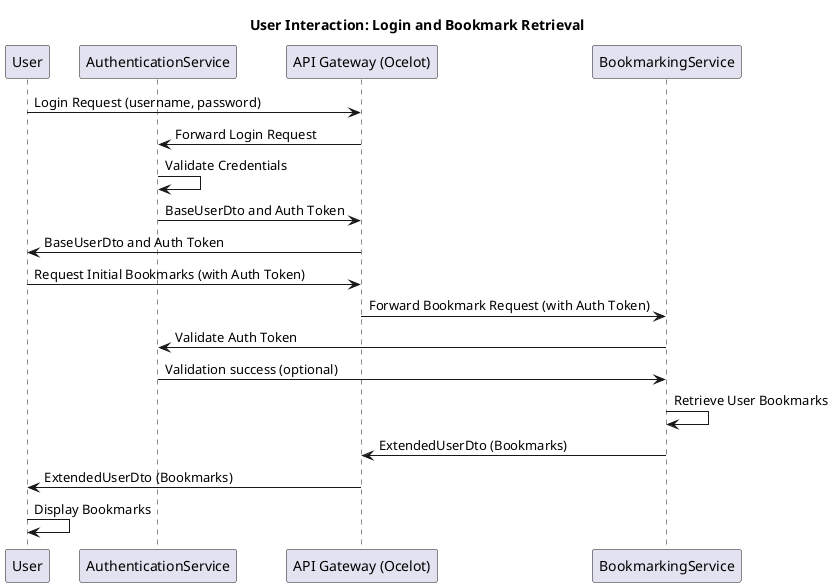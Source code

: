 @startuml
title User Interaction: Login and Bookmark Retrieval

participant User
participant AuthenticationService as Auth
participant "API Gateway (Ocelot)" as Gateway  
participant BookmarkingService as Bookmarking

' === Login Sequence ===
User -> Gateway : Login Request (username, password)
Gateway -> Auth : Forward Login Request
Auth -> Auth : Validate Credentials
Auth -> Gateway : BaseUserDto and Auth Token
Gateway -> User : BaseUserDto and Auth Token

' === Bookmarks Sequence === 
User -> Gateway : Request Initial Bookmarks (with Auth Token)
Gateway -> Bookmarking : Forward Bookmark Request (with Auth Token)
Bookmarking -> Auth : Validate Auth Token 
Auth -> Bookmarking : Validation success (optional)
Bookmarking -> Bookmarking : Retrieve User Bookmarks
Bookmarking -> Gateway : ExtendedUserDto (Bookmarks)
Gateway -> User : ExtendedUserDto (Bookmarks)
User -> User : Display Bookmarks

@enduml
